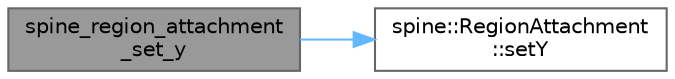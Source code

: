 digraph "spine_region_attachment_set_y"
{
 // LATEX_PDF_SIZE
  bgcolor="transparent";
  edge [fontname=Helvetica,fontsize=10,labelfontname=Helvetica,labelfontsize=10];
  node [fontname=Helvetica,fontsize=10,shape=box,height=0.2,width=0.4];
  rankdir="LR";
  Node1 [id="Node000001",label="spine_region_attachment\l_set_y",height=0.2,width=0.4,color="gray40", fillcolor="grey60", style="filled", fontcolor="black",tooltip=" "];
  Node1 -> Node2 [id="edge1_Node000001_Node000002",color="steelblue1",style="solid",tooltip=" "];
  Node2 [id="Node000002",label="spine::RegionAttachment\l::setY",height=0.2,width=0.4,color="grey40", fillcolor="white", style="filled",URL="$classspine_1_1_region_attachment.html#a12ebb0100e7c8219c415797b5feae3bc",tooltip=" "];
}
